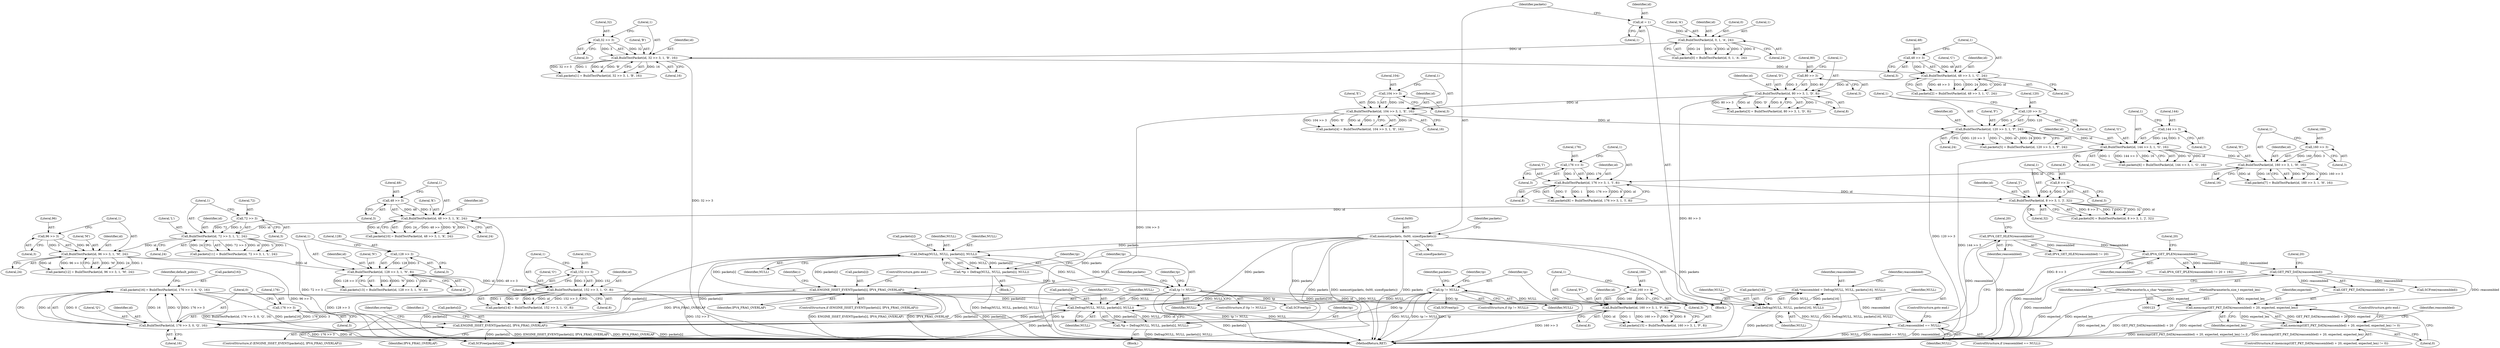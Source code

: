 digraph "0_suricata_4a04f814b15762eb446a5ead4d69d021512df6f8_1@API" {
"1000462" [label="(Call,memcmp(GET_PKT_DATA(reassembled) + 20, expected, expected_len))"];
"1000464" [label="(Call,GET_PKT_DATA(reassembled))"];
"1000453" [label="(Call,IPV4_GET_IPLEN(reassembled))"];
"1000446" [label="(Call,IPV4_GET_HLEN(reassembled))"];
"1000439" [label="(Call,reassembled == NULL)"];
"1000429" [label="(Call,*reassembled = Defrag(NULL, NULL, packets[16], NULL))"];
"1000431" [label="(Call,Defrag(NULL, NULL, packets[16], NULL))"];
"1000407" [label="(Call,tp != NULL)"];
"1000397" [label="(Call,*tp = Defrag(NULL, NULL, packets[i], NULL))"];
"1000399" [label="(Call,Defrag(NULL, NULL, packets[i], NULL))"];
"1000370" [label="(Call,tp != NULL)"];
"1000360" [label="(Call,*tp = Defrag(NULL, NULL, packets[i], NULL))"];
"1000362" [label="(Call,Defrag(NULL, NULL, packets[i], NULL))"];
"1000139" [label="(Call,memset(packets, 0x00, sizeof(packets)))"];
"1000378" [label="(Call,ENGINE_ISSET_EVENT(packets[i], IPV4_FRAG_OVERLAP))"];
"1000415" [label="(Call,ENGINE_ISSET_EVENT(packets[i], IPV4_FRAG_OVERLAP))"];
"1000334" [label="(Call,packets[16] = BuildTestPacket(id, 176 >> 3, 0, 'Q', 16))"];
"1000338" [label="(Call,BuildTestPacket(id, 176 >> 3, 0, 'Q', 16))"];
"1000326" [label="(Call,BuildTestPacket(id, 160 >> 3, 1, 'P', 8))"];
"1000314" [label="(Call,BuildTestPacket(id, 152 >> 3, 1, 'O', 8))"];
"1000302" [label="(Call,BuildTestPacket(id, 128 >> 3, 1, 'N', 8))"];
"1000290" [label="(Call,BuildTestPacket(id, 96 >> 3, 1, 'M', 24))"];
"1000278" [label="(Call,BuildTestPacket(id, 72 >> 3, 1, 'L', 24))"];
"1000266" [label="(Call,BuildTestPacket(id, 48 >> 3, 1, 'K', 24))"];
"1000254" [label="(Call,BuildTestPacket(id, 8 >> 3, 1, 'J', 32))"];
"1000242" [label="(Call,BuildTestPacket(id, 176 >> 3, 1, 'I', 8))"];
"1000230" [label="(Call,BuildTestPacket(id, 160 >> 3, 1, 'H', 16))"];
"1000218" [label="(Call,BuildTestPacket(id, 144 >> 3, 1, 'G', 16))"];
"1000206" [label="(Call,BuildTestPacket(id, 120 >> 3, 1, 'F', 24))"];
"1000194" [label="(Call,BuildTestPacket(id, 104 >> 3, 1, 'E', 16))"];
"1000182" [label="(Call,BuildTestPacket(id, 80 >> 3, 1, 'D', 8))"];
"1000170" [label="(Call,BuildTestPacket(id, 48 >> 3, 1, 'C', 24))"];
"1000158" [label="(Call,BuildTestPacket(id, 32 >> 3, 1, 'B', 16))"];
"1000148" [label="(Call,BuildTestPacket(id, 0, 1, 'A', 24))"];
"1000135" [label="(Call,id = 1)"];
"1000160" [label="(Call,32 >> 3)"];
"1000172" [label="(Call,48 >> 3)"];
"1000184" [label="(Call,80 >> 3)"];
"1000196" [label="(Call,104 >> 3)"];
"1000208" [label="(Call,120 >> 3)"];
"1000220" [label="(Call,144 >> 3)"];
"1000232" [label="(Call,160 >> 3)"];
"1000244" [label="(Call,176 >> 3)"];
"1000256" [label="(Call,8 >> 3)"];
"1000268" [label="(Call,48 >> 3)"];
"1000280" [label="(Call,72 >> 3)"];
"1000292" [label="(Call,96 >> 3)"];
"1000304" [label="(Call,128 >> 3)"];
"1000316" [label="(Call,152 >> 3)"];
"1000328" [label="(Call,160 >> 3)"];
"1000340" [label="(Call,176 >> 3)"];
"1000125" [label="(MethodParameterIn,u_char *expected)"];
"1000126" [label="(MethodParameterIn,size_t expected_len)"];
"1000461" [label="(Call,memcmp(GET_PKT_DATA(reassembled) + 20, expected, expected_len) != 0)"];
"1000249" [label="(Literal,8)"];
"1000365" [label="(Call,packets[i])"];
"1000189" [label="(Literal,8)"];
"1000326" [label="(Call,BuildTestPacket(id, 160 >> 3, 1, 'P', 8))"];
"1000382" [label="(Identifier,IPV4_FRAG_OVERLAP)"];
"1000453" [label="(Call,IPV4_GET_IPLEN(reassembled))"];
"1000274" [label="(Call,packets[11] = BuildTestPacket(id, 72 >> 3, 1, 'L', 24))"];
"1000401" [label="(Identifier,NULL)"];
"1000308" [label="(Literal,'N')"];
"1000199" [label="(Literal,1)"];
"1000464" [label="(Call,GET_PKT_DATA(reassembled))"];
"1000243" [label="(Identifier,id)"];
"1000340" [label="(Call,176 >> 3)"];
"1000469" [label="(Literal,0)"];
"1000235" [label="(Literal,1)"];
"1000197" [label="(Literal,104)"];
"1000298" [label="(Call,packets[13] = BuildTestPacket(id, 128 >> 3, 1, 'N', 8))"];
"1000371" [label="(Identifier,tp)"];
"1000402" [label="(Call,packets[i])"];
"1000375" [label="(Identifier,tp)"];
"1000286" [label="(Call,packets[12] = BuildTestPacket(id, 96 >> 3, 1, 'M', 24))"];
"1000295" [label="(Literal,1)"];
"1000127" [label="(Block,)"];
"1000293" [label="(Literal,96)"];
"1000207" [label="(Identifier,id)"];
"1000362" [label="(Call,Defrag(NULL, NULL, packets[i], NULL))"];
"1000363" [label="(Identifier,NULL)"];
"1000230" [label="(Call,BuildTestPacket(id, 160 >> 3, 1, 'H', 16))"];
"1000304" [label="(Call,128 >> 3)"];
"1000254" [label="(Call,BuildTestPacket(id, 8 >> 3, 1, 'J', 32))"];
"1000137" [label="(Literal,1)"];
"1000176" [label="(Literal,'C')"];
"1000187" [label="(Literal,1)"];
"1000345" [label="(Literal,16)"];
"1000377" [label="(ControlStructure,if (ENGINE_ISSET_EVENT(packets[i], IPV4_FRAG_OVERLAP)))"];
"1000505" [label="(MethodReturn,RET)"];
"1000175" [label="(Literal,1)"];
"1000161" [label="(Literal,32)"];
"1000158" [label="(Call,BuildTestPacket(id, 32 >> 3, 1, 'B', 16))"];
"1000415" [label="(Call,ENGINE_ISSET_EVENT(packets[i], IPV4_FRAG_OVERLAP))"];
"1000360" [label="(Call,*tp = Defrag(NULL, NULL, packets[i], NULL))"];
"1000218" [label="(Call,BuildTestPacket(id, 144 >> 3, 1, 'G', 16))"];
"1000271" [label="(Literal,1)"];
"1000330" [label="(Literal,3)"];
"1000139" [label="(Call,memset(packets, 0x00, sizeof(packets)))"];
"1000154" [label="(Call,packets[1] = BuildTestPacket(id, 32 >> 3, 1, 'B', 16))"];
"1000162" [label="(Literal,3)"];
"1000314" [label="(Call,BuildTestPacket(id, 152 >> 3, 1, 'O', 8))"];
"1000309" [label="(Literal,8)"];
"1000153" [label="(Literal,24)"];
"1000188" [label="(Literal,'D')"];
"1000290" [label="(Call,BuildTestPacket(id, 96 >> 3, 1, 'M', 24))"];
"1000433" [label="(Identifier,NULL)"];
"1000361" [label="(Identifier,tp)"];
"1000285" [label="(Literal,24)"];
"1000226" [label="(Call,packets[7] = BuildTestPacket(id, 160 >> 3, 1, 'H', 16))"];
"1000307" [label="(Literal,1)"];
"1000206" [label="(Call,BuildTestPacket(id, 120 >> 3, 1, 'F', 24))"];
"1000466" [label="(Literal,20)"];
"1000437" [label="(Identifier,NULL)"];
"1000125" [label="(MethodParameterIn,u_char *expected)"];
"1000454" [label="(Identifier,reassembled)"];
"1000302" [label="(Call,BuildTestPacket(id, 128 >> 3, 1, 'N', 8))"];
"1000405" [label="(Identifier,NULL)"];
"1000461" [label="(Call,memcmp(GET_PKT_DATA(reassembled) + 20, expected, expected_len) != 0)"];
"1000182" [label="(Call,BuildTestPacket(id, 80 >> 3, 1, 'D', 8))"];
"1000232" [label="(Call,160 >> 3)"];
"1000136" [label="(Identifier,id)"];
"1000498" [label="(Call,SCFree(packets[i]))"];
"1000297" [label="(Literal,24)"];
"1000144" [label="(Call,packets[0] = BuildTestPacket(id, 0, 1, 'A', 24))"];
"1000266" [label="(Call,BuildTestPacket(id, 48 >> 3, 1, 'K', 24))"];
"1000212" [label="(Literal,'F')"];
"1000174" [label="(Literal,3)"];
"1000256" [label="(Call,8 >> 3)"];
"1000236" [label="(Literal,'H')"];
"1000178" [label="(Call,packets[3] = BuildTestPacket(id, 80 >> 3, 1, 'D', 8))"];
"1000319" [label="(Literal,1)"];
"1000255" [label="(Identifier,id)"];
"1000422" [label="(Identifier,overlap)"];
"1000173" [label="(Literal,48)"];
"1000432" [label="(Identifier,NULL)"];
"1000322" [label="(Call,packets[15] = BuildTestPacket(id, 160 >> 3, 1, 'P', 8))"];
"1000150" [label="(Literal,0)"];
"1000434" [label="(Call,packets[16])"];
"1000370" [label="(Call,tp != NULL)"];
"1000200" [label="(Literal,'E')"];
"1000159" [label="(Identifier,id)"];
"1000165" [label="(Literal,16)"];
"1000246" [label="(Literal,3)"];
"1000238" [label="(Call,packets[8] = BuildTestPacket(id, 176 >> 3, 1, 'I', 8))"];
"1000224" [label="(Literal,'G')"];
"1000231" [label="(Identifier,id)"];
"1000259" [label="(Literal,1)"];
"1000172" [label="(Call,48 >> 3)"];
"1000344" [label="(Literal,'Q')"];
"1000222" [label="(Literal,3)"];
"1000280" [label="(Call,72 >> 3)"];
"1000201" [label="(Literal,16)"];
"1000234" [label="(Literal,3)"];
"1000209" [label="(Literal,120)"];
"1000329" [label="(Literal,160)"];
"1000357" [label="(Identifier,i)"];
"1000164" [label="(Literal,'B')"];
"1000160" [label="(Call,32 >> 3)"];
"1000430" [label="(Identifier,reassembled)"];
"1000126" [label="(MethodParameterIn,size_t expected_len)"];
"1000438" [label="(ControlStructure,if (reassembled == NULL))"];
"1000448" [label="(Literal,20)"];
"1000140" [label="(Identifier,packets)"];
"1000446" [label="(Call,IPV4_GET_HLEN(reassembled))"];
"1000417" [label="(Identifier,packets)"];
"1000292" [label="(Call,96 >> 3)"];
"1000268" [label="(Call,48 >> 3)"];
"1000184" [label="(Call,80 >> 3)"];
"1000142" [label="(Call,sizeof(packets))"];
"1000463" [label="(Call,GET_PKT_DATA(reassembled) + 20)"];
"1000439" [label="(Call,reassembled == NULL)"];
"1000443" [label="(ControlStructure,goto end;)"];
"1000395" [label="(Block,)"];
"1000368" [label="(Identifier,NULL)"];
"1000279" [label="(Identifier,id)"];
"1000244" [label="(Call,176 >> 3)"];
"1000332" [label="(Literal,'P')"];
"1000315" [label="(Identifier,id)"];
"1000237" [label="(Literal,16)"];
"1000151" [label="(Literal,1)"];
"1000221" [label="(Literal,144)"];
"1000166" [label="(Call,packets[2] = BuildTestPacket(id, 48 >> 3, 1, 'C', 24))"];
"1000380" [label="(Identifier,packets)"];
"1000270" [label="(Literal,3)"];
"1000141" [label="(Literal,0x00)"];
"1000431" [label="(Call,Defrag(NULL, NULL, packets[16], NULL))"];
"1000379" [label="(Call,packets[i])"];
"1000407" [label="(Call,tp != NULL)"];
"1000328" [label="(Call,160 >> 3)"];
"1000190" [label="(Call,packets[4] = BuildTestPacket(id, 104 >> 3, 1, 'E', 16))"];
"1000411" [label="(Call,SCFree(tp))"];
"1000408" [label="(Identifier,tp)"];
"1000208" [label="(Call,120 >> 3)"];
"1000186" [label="(Literal,3)"];
"1000320" [label="(Literal,'O')"];
"1000342" [label="(Literal,3)"];
"1000419" [label="(Identifier,IPV4_FRAG_OVERLAP)"];
"1000257" [label="(Literal,8)"];
"1000211" [label="(Literal,1)"];
"1000406" [label="(ControlStructure,if (tp != NULL))"];
"1000272" [label="(Literal,'K')"];
"1000294" [label="(Literal,3)"];
"1000400" [label="(Identifier,NULL)"];
"1000335" [label="(Call,packets[16])"];
"1000198" [label="(Literal,3)"];
"1000310" [label="(Call,packets[14] = BuildTestPacket(id, 152 >> 3, 1, 'O', 8))"];
"1000195" [label="(Identifier,id)"];
"1000183" [label="(Identifier,id)"];
"1000210" [label="(Literal,3)"];
"1000334" [label="(Call,packets[16] = BuildTestPacket(id, 176 >> 3, 0, 'Q', 16))"];
"1000317" [label="(Literal,152)"];
"1000364" [label="(Identifier,NULL)"];
"1000214" [label="(Call,packets[6] = BuildTestPacket(id, 144 >> 3, 1, 'G', 16))"];
"1000185" [label="(Literal,80)"];
"1000177" [label="(Literal,24)"];
"1000233" [label="(Literal,160)"];
"1000296" [label="(Literal,'M')"];
"1000462" [label="(Call,memcmp(GET_PKT_DATA(reassembled) + 20, expected, expected_len))"];
"1000397" [label="(Call,*tp = Defrag(NULL, NULL, packets[i], NULL))"];
"1000316" [label="(Call,152 >> 3)"];
"1000202" [label="(Call,packets[5] = BuildTestPacket(id, 120 >> 3, 1, 'F', 24))"];
"1000171" [label="(Identifier,id)"];
"1000429" [label="(Call,*reassembled = Defrag(NULL, NULL, packets[16], NULL))"];
"1000248" [label="(Literal,'I')"];
"1000460" [label="(ControlStructure,if (memcmp(GET_PKT_DATA(reassembled) + 20, expected, expected_len) != 0))"];
"1000338" [label="(Call,BuildTestPacket(id, 176 >> 3, 0, 'Q', 16))"];
"1000468" [label="(Identifier,expected_len)"];
"1000399" [label="(Call,Defrag(NULL, NULL, packets[i], NULL))"];
"1000146" [label="(Identifier,packets)"];
"1000305" [label="(Literal,128)"];
"1000452" [label="(Call,IPV4_GET_IPLEN(reassembled) != 20 + 192)"];
"1000327" [label="(Identifier,id)"];
"1000456" [label="(Literal,20)"];
"1000343" [label="(Literal,0)"];
"1000471" [label="(ControlStructure,goto end;)"];
"1000283" [label="(Literal,1)"];
"1000247" [label="(Literal,1)"];
"1000394" [label="(Identifier,i)"];
"1000220" [label="(Call,144 >> 3)"];
"1000219" [label="(Identifier,id)"];
"1000267" [label="(Identifier,id)"];
"1000170" [label="(Call,BuildTestPacket(id, 48 >> 3, 1, 'C', 24))"];
"1000291" [label="(Identifier,id)"];
"1000465" [label="(Identifier,reassembled)"];
"1000163" [label="(Literal,1)"];
"1000223" [label="(Literal,1)"];
"1000303" [label="(Identifier,id)"];
"1000278" [label="(Call,BuildTestPacket(id, 72 >> 3, 1, 'L', 24))"];
"1000347" [label="(Identifier,default_policy)"];
"1000242" [label="(Call,BuildTestPacket(id, 176 >> 3, 1, 'I', 8))"];
"1000333" [label="(Literal,8)"];
"1000447" [label="(Identifier,reassembled)"];
"1000194" [label="(Call,BuildTestPacket(id, 104 >> 3, 1, 'E', 16))"];
"1000196" [label="(Call,104 >> 3)"];
"1000225" [label="(Literal,16)"];
"1000369" [label="(ControlStructure,if (tp != NULL))"];
"1000284" [label="(Literal,'L')"];
"1000440" [label="(Identifier,reassembled)"];
"1000213" [label="(Literal,24)"];
"1000258" [label="(Literal,3)"];
"1000135" [label="(Call,id = 1)"];
"1000260" [label="(Literal,'J')"];
"1000398" [label="(Identifier,tp)"];
"1000262" [label="(Call,packets[10] = BuildTestPacket(id, 48 >> 3, 1, 'K', 24))"];
"1000152" [label="(Literal,'A')"];
"1000441" [label="(Identifier,NULL)"];
"1000281" [label="(Literal,72)"];
"1000318" [label="(Literal,3)"];
"1000306" [label="(Literal,3)"];
"1000269" [label="(Literal,48)"];
"1000282" [label="(Literal,3)"];
"1000149" [label="(Identifier,id)"];
"1000339" [label="(Identifier,id)"];
"1000467" [label="(Identifier,expected)"];
"1000273" [label="(Literal,24)"];
"1000378" [label="(Call,ENGINE_ISSET_EVENT(packets[i], IPV4_FRAG_OVERLAP))"];
"1000358" [label="(Block,)"];
"1000472" [label="(Call,SCFree(reassembled))"];
"1000445" [label="(Call,IPV4_GET_HLEN(reassembled) != 20)"];
"1000372" [label="(Identifier,NULL)"];
"1000414" [label="(ControlStructure,if (ENGINE_ISSET_EVENT(packets[i], IPV4_FRAG_OVERLAP)))"];
"1000261" [label="(Literal,32)"];
"1000321" [label="(Literal,8)"];
"1000341" [label="(Literal,176)"];
"1000245" [label="(Literal,176)"];
"1000384" [label="(ControlStructure,goto end;)"];
"1000250" [label="(Call,packets[9] = BuildTestPacket(id, 8 >> 3, 1, 'J', 32))"];
"1000148" [label="(Call,BuildTestPacket(id, 0, 1, 'A', 24))"];
"1000331" [label="(Literal,1)"];
"1000416" [label="(Call,packets[i])"];
"1000412" [label="(Identifier,tp)"];
"1000473" [label="(Identifier,reassembled)"];
"1000409" [label="(Identifier,NULL)"];
"1000374" [label="(Call,SCFree(tp))"];
"1000462" -> "1000461"  [label="AST: "];
"1000462" -> "1000468"  [label="CFG: "];
"1000463" -> "1000462"  [label="AST: "];
"1000467" -> "1000462"  [label="AST: "];
"1000468" -> "1000462"  [label="AST: "];
"1000469" -> "1000462"  [label="CFG: "];
"1000462" -> "1000505"  [label="DDG: expected_len"];
"1000462" -> "1000505"  [label="DDG: GET_PKT_DATA(reassembled) + 20"];
"1000462" -> "1000505"  [label="DDG: expected"];
"1000462" -> "1000461"  [label="DDG: GET_PKT_DATA(reassembled) + 20"];
"1000462" -> "1000461"  [label="DDG: expected"];
"1000462" -> "1000461"  [label="DDG: expected_len"];
"1000464" -> "1000462"  [label="DDG: reassembled"];
"1000125" -> "1000462"  [label="DDG: expected"];
"1000126" -> "1000462"  [label="DDG: expected_len"];
"1000464" -> "1000463"  [label="AST: "];
"1000464" -> "1000465"  [label="CFG: "];
"1000465" -> "1000464"  [label="AST: "];
"1000466" -> "1000464"  [label="CFG: "];
"1000464" -> "1000505"  [label="DDG: reassembled"];
"1000464" -> "1000463"  [label="DDG: reassembled"];
"1000453" -> "1000464"  [label="DDG: reassembled"];
"1000464" -> "1000472"  [label="DDG: reassembled"];
"1000453" -> "1000452"  [label="AST: "];
"1000453" -> "1000454"  [label="CFG: "];
"1000454" -> "1000453"  [label="AST: "];
"1000456" -> "1000453"  [label="CFG: "];
"1000453" -> "1000505"  [label="DDG: reassembled"];
"1000453" -> "1000452"  [label="DDG: reassembled"];
"1000446" -> "1000453"  [label="DDG: reassembled"];
"1000446" -> "1000445"  [label="AST: "];
"1000446" -> "1000447"  [label="CFG: "];
"1000447" -> "1000446"  [label="AST: "];
"1000448" -> "1000446"  [label="CFG: "];
"1000446" -> "1000505"  [label="DDG: reassembled"];
"1000446" -> "1000445"  [label="DDG: reassembled"];
"1000439" -> "1000446"  [label="DDG: reassembled"];
"1000439" -> "1000438"  [label="AST: "];
"1000439" -> "1000441"  [label="CFG: "];
"1000440" -> "1000439"  [label="AST: "];
"1000441" -> "1000439"  [label="AST: "];
"1000443" -> "1000439"  [label="CFG: "];
"1000447" -> "1000439"  [label="CFG: "];
"1000439" -> "1000505"  [label="DDG: reassembled"];
"1000439" -> "1000505"  [label="DDG: NULL"];
"1000439" -> "1000505"  [label="DDG: reassembled == NULL"];
"1000429" -> "1000439"  [label="DDG: reassembled"];
"1000431" -> "1000439"  [label="DDG: NULL"];
"1000429" -> "1000127"  [label="AST: "];
"1000429" -> "1000431"  [label="CFG: "];
"1000430" -> "1000429"  [label="AST: "];
"1000431" -> "1000429"  [label="AST: "];
"1000440" -> "1000429"  [label="CFG: "];
"1000429" -> "1000505"  [label="DDG: Defrag(NULL, NULL, packets[16], NULL)"];
"1000431" -> "1000429"  [label="DDG: NULL"];
"1000431" -> "1000429"  [label="DDG: packets[16]"];
"1000431" -> "1000437"  [label="CFG: "];
"1000432" -> "1000431"  [label="AST: "];
"1000433" -> "1000431"  [label="AST: "];
"1000434" -> "1000431"  [label="AST: "];
"1000437" -> "1000431"  [label="AST: "];
"1000431" -> "1000505"  [label="DDG: packets[16]"];
"1000407" -> "1000431"  [label="DDG: NULL"];
"1000370" -> "1000431"  [label="DDG: NULL"];
"1000139" -> "1000431"  [label="DDG: packets"];
"1000334" -> "1000431"  [label="DDG: packets[16]"];
"1000407" -> "1000406"  [label="AST: "];
"1000407" -> "1000409"  [label="CFG: "];
"1000408" -> "1000407"  [label="AST: "];
"1000409" -> "1000407"  [label="AST: "];
"1000412" -> "1000407"  [label="CFG: "];
"1000417" -> "1000407"  [label="CFG: "];
"1000407" -> "1000505"  [label="DDG: NULL"];
"1000407" -> "1000505"  [label="DDG: tp != NULL"];
"1000407" -> "1000505"  [label="DDG: tp"];
"1000407" -> "1000399"  [label="DDG: NULL"];
"1000397" -> "1000407"  [label="DDG: tp"];
"1000399" -> "1000407"  [label="DDG: NULL"];
"1000407" -> "1000411"  [label="DDG: tp"];
"1000397" -> "1000395"  [label="AST: "];
"1000397" -> "1000399"  [label="CFG: "];
"1000398" -> "1000397"  [label="AST: "];
"1000399" -> "1000397"  [label="AST: "];
"1000408" -> "1000397"  [label="CFG: "];
"1000397" -> "1000505"  [label="DDG: Defrag(NULL, NULL, packets[i], NULL)"];
"1000399" -> "1000397"  [label="DDG: NULL"];
"1000399" -> "1000397"  [label="DDG: packets[i]"];
"1000399" -> "1000405"  [label="CFG: "];
"1000400" -> "1000399"  [label="AST: "];
"1000401" -> "1000399"  [label="AST: "];
"1000402" -> "1000399"  [label="AST: "];
"1000405" -> "1000399"  [label="AST: "];
"1000399" -> "1000505"  [label="DDG: packets[i]"];
"1000370" -> "1000399"  [label="DDG: NULL"];
"1000139" -> "1000399"  [label="DDG: packets"];
"1000378" -> "1000399"  [label="DDG: packets[i]"];
"1000415" -> "1000399"  [label="DDG: packets[i]"];
"1000399" -> "1000415"  [label="DDG: packets[i]"];
"1000399" -> "1000498"  [label="DDG: packets[i]"];
"1000370" -> "1000369"  [label="AST: "];
"1000370" -> "1000372"  [label="CFG: "];
"1000371" -> "1000370"  [label="AST: "];
"1000372" -> "1000370"  [label="AST: "];
"1000375" -> "1000370"  [label="CFG: "];
"1000380" -> "1000370"  [label="CFG: "];
"1000370" -> "1000505"  [label="DDG: tp != NULL"];
"1000370" -> "1000505"  [label="DDG: NULL"];
"1000370" -> "1000505"  [label="DDG: tp"];
"1000370" -> "1000362"  [label="DDG: NULL"];
"1000360" -> "1000370"  [label="DDG: tp"];
"1000362" -> "1000370"  [label="DDG: NULL"];
"1000370" -> "1000374"  [label="DDG: tp"];
"1000360" -> "1000358"  [label="AST: "];
"1000360" -> "1000362"  [label="CFG: "];
"1000361" -> "1000360"  [label="AST: "];
"1000362" -> "1000360"  [label="AST: "];
"1000371" -> "1000360"  [label="CFG: "];
"1000360" -> "1000505"  [label="DDG: Defrag(NULL, NULL, packets[i], NULL)"];
"1000362" -> "1000360"  [label="DDG: NULL"];
"1000362" -> "1000360"  [label="DDG: packets[i]"];
"1000362" -> "1000368"  [label="CFG: "];
"1000363" -> "1000362"  [label="AST: "];
"1000364" -> "1000362"  [label="AST: "];
"1000365" -> "1000362"  [label="AST: "];
"1000368" -> "1000362"  [label="AST: "];
"1000362" -> "1000505"  [label="DDG: packets[i]"];
"1000139" -> "1000362"  [label="DDG: packets"];
"1000378" -> "1000362"  [label="DDG: packets[i]"];
"1000362" -> "1000378"  [label="DDG: packets[i]"];
"1000362" -> "1000498"  [label="DDG: packets[i]"];
"1000139" -> "1000127"  [label="AST: "];
"1000139" -> "1000142"  [label="CFG: "];
"1000140" -> "1000139"  [label="AST: "];
"1000141" -> "1000139"  [label="AST: "];
"1000142" -> "1000139"  [label="AST: "];
"1000146" -> "1000139"  [label="CFG: "];
"1000139" -> "1000505"  [label="DDG: memset(packets, 0x00, sizeof(packets))"];
"1000139" -> "1000505"  [label="DDG: packets"];
"1000139" -> "1000378"  [label="DDG: packets"];
"1000139" -> "1000415"  [label="DDG: packets"];
"1000139" -> "1000498"  [label="DDG: packets"];
"1000378" -> "1000377"  [label="AST: "];
"1000378" -> "1000382"  [label="CFG: "];
"1000379" -> "1000378"  [label="AST: "];
"1000382" -> "1000378"  [label="AST: "];
"1000384" -> "1000378"  [label="CFG: "];
"1000357" -> "1000378"  [label="CFG: "];
"1000378" -> "1000505"  [label="DDG: packets[i]"];
"1000378" -> "1000505"  [label="DDG: ENGINE_ISSET_EVENT(packets[i], IPV4_FRAG_OVERLAP)"];
"1000378" -> "1000505"  [label="DDG: IPV4_FRAG_OVERLAP"];
"1000378" -> "1000415"  [label="DDG: IPV4_FRAG_OVERLAP"];
"1000378" -> "1000498"  [label="DDG: packets[i]"];
"1000415" -> "1000414"  [label="AST: "];
"1000415" -> "1000419"  [label="CFG: "];
"1000416" -> "1000415"  [label="AST: "];
"1000419" -> "1000415"  [label="AST: "];
"1000422" -> "1000415"  [label="CFG: "];
"1000394" -> "1000415"  [label="CFG: "];
"1000415" -> "1000505"  [label="DDG: packets[i]"];
"1000415" -> "1000505"  [label="DDG: ENGINE_ISSET_EVENT(packets[i], IPV4_FRAG_OVERLAP)"];
"1000415" -> "1000505"  [label="DDG: IPV4_FRAG_OVERLAP"];
"1000415" -> "1000498"  [label="DDG: packets[i]"];
"1000334" -> "1000127"  [label="AST: "];
"1000334" -> "1000338"  [label="CFG: "];
"1000335" -> "1000334"  [label="AST: "];
"1000338" -> "1000334"  [label="AST: "];
"1000347" -> "1000334"  [label="CFG: "];
"1000334" -> "1000505"  [label="DDG: BuildTestPacket(id, 176 >> 3, 0, 'Q', 16)"];
"1000334" -> "1000505"  [label="DDG: packets[16]"];
"1000338" -> "1000334"  [label="DDG: 0"];
"1000338" -> "1000334"  [label="DDG: 16"];
"1000338" -> "1000334"  [label="DDG: 'Q'"];
"1000338" -> "1000334"  [label="DDG: 176 >> 3"];
"1000338" -> "1000334"  [label="DDG: id"];
"1000338" -> "1000345"  [label="CFG: "];
"1000339" -> "1000338"  [label="AST: "];
"1000340" -> "1000338"  [label="AST: "];
"1000343" -> "1000338"  [label="AST: "];
"1000344" -> "1000338"  [label="AST: "];
"1000345" -> "1000338"  [label="AST: "];
"1000338" -> "1000505"  [label="DDG: id"];
"1000338" -> "1000505"  [label="DDG: 176 >> 3"];
"1000326" -> "1000338"  [label="DDG: id"];
"1000340" -> "1000338"  [label="DDG: 176"];
"1000340" -> "1000338"  [label="DDG: 3"];
"1000326" -> "1000322"  [label="AST: "];
"1000326" -> "1000333"  [label="CFG: "];
"1000327" -> "1000326"  [label="AST: "];
"1000328" -> "1000326"  [label="AST: "];
"1000331" -> "1000326"  [label="AST: "];
"1000332" -> "1000326"  [label="AST: "];
"1000333" -> "1000326"  [label="AST: "];
"1000322" -> "1000326"  [label="CFG: "];
"1000326" -> "1000505"  [label="DDG: 160 >> 3"];
"1000326" -> "1000322"  [label="DDG: id"];
"1000326" -> "1000322"  [label="DDG: 1"];
"1000326" -> "1000322"  [label="DDG: 160 >> 3"];
"1000326" -> "1000322"  [label="DDG: 'P'"];
"1000326" -> "1000322"  [label="DDG: 8"];
"1000314" -> "1000326"  [label="DDG: id"];
"1000328" -> "1000326"  [label="DDG: 160"];
"1000328" -> "1000326"  [label="DDG: 3"];
"1000314" -> "1000310"  [label="AST: "];
"1000314" -> "1000321"  [label="CFG: "];
"1000315" -> "1000314"  [label="AST: "];
"1000316" -> "1000314"  [label="AST: "];
"1000319" -> "1000314"  [label="AST: "];
"1000320" -> "1000314"  [label="AST: "];
"1000321" -> "1000314"  [label="AST: "];
"1000310" -> "1000314"  [label="CFG: "];
"1000314" -> "1000505"  [label="DDG: 152 >> 3"];
"1000314" -> "1000310"  [label="DDG: 1"];
"1000314" -> "1000310"  [label="DDG: 'O'"];
"1000314" -> "1000310"  [label="DDG: 8"];
"1000314" -> "1000310"  [label="DDG: 152 >> 3"];
"1000314" -> "1000310"  [label="DDG: id"];
"1000302" -> "1000314"  [label="DDG: id"];
"1000316" -> "1000314"  [label="DDG: 152"];
"1000316" -> "1000314"  [label="DDG: 3"];
"1000302" -> "1000298"  [label="AST: "];
"1000302" -> "1000309"  [label="CFG: "];
"1000303" -> "1000302"  [label="AST: "];
"1000304" -> "1000302"  [label="AST: "];
"1000307" -> "1000302"  [label="AST: "];
"1000308" -> "1000302"  [label="AST: "];
"1000309" -> "1000302"  [label="AST: "];
"1000298" -> "1000302"  [label="CFG: "];
"1000302" -> "1000505"  [label="DDG: 128 >> 3"];
"1000302" -> "1000298"  [label="DDG: 8"];
"1000302" -> "1000298"  [label="DDG: 'N'"];
"1000302" -> "1000298"  [label="DDG: 1"];
"1000302" -> "1000298"  [label="DDG: id"];
"1000302" -> "1000298"  [label="DDG: 128 >> 3"];
"1000290" -> "1000302"  [label="DDG: id"];
"1000304" -> "1000302"  [label="DDG: 128"];
"1000304" -> "1000302"  [label="DDG: 3"];
"1000290" -> "1000286"  [label="AST: "];
"1000290" -> "1000297"  [label="CFG: "];
"1000291" -> "1000290"  [label="AST: "];
"1000292" -> "1000290"  [label="AST: "];
"1000295" -> "1000290"  [label="AST: "];
"1000296" -> "1000290"  [label="AST: "];
"1000297" -> "1000290"  [label="AST: "];
"1000286" -> "1000290"  [label="CFG: "];
"1000290" -> "1000505"  [label="DDG: 96 >> 3"];
"1000290" -> "1000286"  [label="DDG: 'M'"];
"1000290" -> "1000286"  [label="DDG: 24"];
"1000290" -> "1000286"  [label="DDG: 1"];
"1000290" -> "1000286"  [label="DDG: id"];
"1000290" -> "1000286"  [label="DDG: 96 >> 3"];
"1000278" -> "1000290"  [label="DDG: id"];
"1000292" -> "1000290"  [label="DDG: 96"];
"1000292" -> "1000290"  [label="DDG: 3"];
"1000278" -> "1000274"  [label="AST: "];
"1000278" -> "1000285"  [label="CFG: "];
"1000279" -> "1000278"  [label="AST: "];
"1000280" -> "1000278"  [label="AST: "];
"1000283" -> "1000278"  [label="AST: "];
"1000284" -> "1000278"  [label="AST: "];
"1000285" -> "1000278"  [label="AST: "];
"1000274" -> "1000278"  [label="CFG: "];
"1000278" -> "1000505"  [label="DDG: 72 >> 3"];
"1000278" -> "1000274"  [label="DDG: 72 >> 3"];
"1000278" -> "1000274"  [label="DDG: id"];
"1000278" -> "1000274"  [label="DDG: 'L'"];
"1000278" -> "1000274"  [label="DDG: 1"];
"1000278" -> "1000274"  [label="DDG: 24"];
"1000266" -> "1000278"  [label="DDG: id"];
"1000280" -> "1000278"  [label="DDG: 72"];
"1000280" -> "1000278"  [label="DDG: 3"];
"1000266" -> "1000262"  [label="AST: "];
"1000266" -> "1000273"  [label="CFG: "];
"1000267" -> "1000266"  [label="AST: "];
"1000268" -> "1000266"  [label="AST: "];
"1000271" -> "1000266"  [label="AST: "];
"1000272" -> "1000266"  [label="AST: "];
"1000273" -> "1000266"  [label="AST: "];
"1000262" -> "1000266"  [label="CFG: "];
"1000266" -> "1000505"  [label="DDG: 48 >> 3"];
"1000266" -> "1000262"  [label="DDG: 24"];
"1000266" -> "1000262"  [label="DDG: 48 >> 3"];
"1000266" -> "1000262"  [label="DDG: 'K'"];
"1000266" -> "1000262"  [label="DDG: 1"];
"1000266" -> "1000262"  [label="DDG: id"];
"1000254" -> "1000266"  [label="DDG: id"];
"1000268" -> "1000266"  [label="DDG: 48"];
"1000268" -> "1000266"  [label="DDG: 3"];
"1000254" -> "1000250"  [label="AST: "];
"1000254" -> "1000261"  [label="CFG: "];
"1000255" -> "1000254"  [label="AST: "];
"1000256" -> "1000254"  [label="AST: "];
"1000259" -> "1000254"  [label="AST: "];
"1000260" -> "1000254"  [label="AST: "];
"1000261" -> "1000254"  [label="AST: "];
"1000250" -> "1000254"  [label="CFG: "];
"1000254" -> "1000505"  [label="DDG: 8 >> 3"];
"1000254" -> "1000250"  [label="DDG: 8 >> 3"];
"1000254" -> "1000250"  [label="DDG: 1"];
"1000254" -> "1000250"  [label="DDG: 'J'"];
"1000254" -> "1000250"  [label="DDG: 32"];
"1000254" -> "1000250"  [label="DDG: id"];
"1000242" -> "1000254"  [label="DDG: id"];
"1000256" -> "1000254"  [label="DDG: 8"];
"1000256" -> "1000254"  [label="DDG: 3"];
"1000242" -> "1000238"  [label="AST: "];
"1000242" -> "1000249"  [label="CFG: "];
"1000243" -> "1000242"  [label="AST: "];
"1000244" -> "1000242"  [label="AST: "];
"1000247" -> "1000242"  [label="AST: "];
"1000248" -> "1000242"  [label="AST: "];
"1000249" -> "1000242"  [label="AST: "];
"1000238" -> "1000242"  [label="CFG: "];
"1000242" -> "1000238"  [label="DDG: 'I'"];
"1000242" -> "1000238"  [label="DDG: 1"];
"1000242" -> "1000238"  [label="DDG: 176 >> 3"];
"1000242" -> "1000238"  [label="DDG: 8"];
"1000242" -> "1000238"  [label="DDG: id"];
"1000230" -> "1000242"  [label="DDG: id"];
"1000244" -> "1000242"  [label="DDG: 176"];
"1000244" -> "1000242"  [label="DDG: 3"];
"1000230" -> "1000226"  [label="AST: "];
"1000230" -> "1000237"  [label="CFG: "];
"1000231" -> "1000230"  [label="AST: "];
"1000232" -> "1000230"  [label="AST: "];
"1000235" -> "1000230"  [label="AST: "];
"1000236" -> "1000230"  [label="AST: "];
"1000237" -> "1000230"  [label="AST: "];
"1000226" -> "1000230"  [label="CFG: "];
"1000230" -> "1000226"  [label="DDG: 'H'"];
"1000230" -> "1000226"  [label="DDG: 1"];
"1000230" -> "1000226"  [label="DDG: 160 >> 3"];
"1000230" -> "1000226"  [label="DDG: id"];
"1000230" -> "1000226"  [label="DDG: 16"];
"1000218" -> "1000230"  [label="DDG: id"];
"1000232" -> "1000230"  [label="DDG: 160"];
"1000232" -> "1000230"  [label="DDG: 3"];
"1000218" -> "1000214"  [label="AST: "];
"1000218" -> "1000225"  [label="CFG: "];
"1000219" -> "1000218"  [label="AST: "];
"1000220" -> "1000218"  [label="AST: "];
"1000223" -> "1000218"  [label="AST: "];
"1000224" -> "1000218"  [label="AST: "];
"1000225" -> "1000218"  [label="AST: "];
"1000214" -> "1000218"  [label="CFG: "];
"1000218" -> "1000505"  [label="DDG: 144 >> 3"];
"1000218" -> "1000214"  [label="DDG: 'G'"];
"1000218" -> "1000214"  [label="DDG: id"];
"1000218" -> "1000214"  [label="DDG: 1"];
"1000218" -> "1000214"  [label="DDG: 144 >> 3"];
"1000218" -> "1000214"  [label="DDG: 16"];
"1000206" -> "1000218"  [label="DDG: id"];
"1000220" -> "1000218"  [label="DDG: 144"];
"1000220" -> "1000218"  [label="DDG: 3"];
"1000206" -> "1000202"  [label="AST: "];
"1000206" -> "1000213"  [label="CFG: "];
"1000207" -> "1000206"  [label="AST: "];
"1000208" -> "1000206"  [label="AST: "];
"1000211" -> "1000206"  [label="AST: "];
"1000212" -> "1000206"  [label="AST: "];
"1000213" -> "1000206"  [label="AST: "];
"1000202" -> "1000206"  [label="CFG: "];
"1000206" -> "1000505"  [label="DDG: 120 >> 3"];
"1000206" -> "1000202"  [label="DDG: 120 >> 3"];
"1000206" -> "1000202"  [label="DDG: 1"];
"1000206" -> "1000202"  [label="DDG: id"];
"1000206" -> "1000202"  [label="DDG: 24"];
"1000206" -> "1000202"  [label="DDG: 'F'"];
"1000194" -> "1000206"  [label="DDG: id"];
"1000208" -> "1000206"  [label="DDG: 120"];
"1000208" -> "1000206"  [label="DDG: 3"];
"1000194" -> "1000190"  [label="AST: "];
"1000194" -> "1000201"  [label="CFG: "];
"1000195" -> "1000194"  [label="AST: "];
"1000196" -> "1000194"  [label="AST: "];
"1000199" -> "1000194"  [label="AST: "];
"1000200" -> "1000194"  [label="AST: "];
"1000201" -> "1000194"  [label="AST: "];
"1000190" -> "1000194"  [label="CFG: "];
"1000194" -> "1000505"  [label="DDG: 104 >> 3"];
"1000194" -> "1000190"  [label="DDG: 16"];
"1000194" -> "1000190"  [label="DDG: 104 >> 3"];
"1000194" -> "1000190"  [label="DDG: 'E'"];
"1000194" -> "1000190"  [label="DDG: id"];
"1000194" -> "1000190"  [label="DDG: 1"];
"1000182" -> "1000194"  [label="DDG: id"];
"1000196" -> "1000194"  [label="DDG: 104"];
"1000196" -> "1000194"  [label="DDG: 3"];
"1000182" -> "1000178"  [label="AST: "];
"1000182" -> "1000189"  [label="CFG: "];
"1000183" -> "1000182"  [label="AST: "];
"1000184" -> "1000182"  [label="AST: "];
"1000187" -> "1000182"  [label="AST: "];
"1000188" -> "1000182"  [label="AST: "];
"1000189" -> "1000182"  [label="AST: "];
"1000178" -> "1000182"  [label="CFG: "];
"1000182" -> "1000505"  [label="DDG: 80 >> 3"];
"1000182" -> "1000178"  [label="DDG: 1"];
"1000182" -> "1000178"  [label="DDG: 80 >> 3"];
"1000182" -> "1000178"  [label="DDG: id"];
"1000182" -> "1000178"  [label="DDG: 'D'"];
"1000182" -> "1000178"  [label="DDG: 8"];
"1000170" -> "1000182"  [label="DDG: id"];
"1000184" -> "1000182"  [label="DDG: 80"];
"1000184" -> "1000182"  [label="DDG: 3"];
"1000170" -> "1000166"  [label="AST: "];
"1000170" -> "1000177"  [label="CFG: "];
"1000171" -> "1000170"  [label="AST: "];
"1000172" -> "1000170"  [label="AST: "];
"1000175" -> "1000170"  [label="AST: "];
"1000176" -> "1000170"  [label="AST: "];
"1000177" -> "1000170"  [label="AST: "];
"1000166" -> "1000170"  [label="CFG: "];
"1000170" -> "1000166"  [label="DDG: 48 >> 3"];
"1000170" -> "1000166"  [label="DDG: 1"];
"1000170" -> "1000166"  [label="DDG: 24"];
"1000170" -> "1000166"  [label="DDG: 'C'"];
"1000170" -> "1000166"  [label="DDG: id"];
"1000158" -> "1000170"  [label="DDG: id"];
"1000172" -> "1000170"  [label="DDG: 48"];
"1000172" -> "1000170"  [label="DDG: 3"];
"1000158" -> "1000154"  [label="AST: "];
"1000158" -> "1000165"  [label="CFG: "];
"1000159" -> "1000158"  [label="AST: "];
"1000160" -> "1000158"  [label="AST: "];
"1000163" -> "1000158"  [label="AST: "];
"1000164" -> "1000158"  [label="AST: "];
"1000165" -> "1000158"  [label="AST: "];
"1000154" -> "1000158"  [label="CFG: "];
"1000158" -> "1000505"  [label="DDG: 32 >> 3"];
"1000158" -> "1000154"  [label="DDG: 16"];
"1000158" -> "1000154"  [label="DDG: 32 >> 3"];
"1000158" -> "1000154"  [label="DDG: 1"];
"1000158" -> "1000154"  [label="DDG: id"];
"1000158" -> "1000154"  [label="DDG: 'B'"];
"1000148" -> "1000158"  [label="DDG: id"];
"1000160" -> "1000158"  [label="DDG: 32"];
"1000160" -> "1000158"  [label="DDG: 3"];
"1000148" -> "1000144"  [label="AST: "];
"1000148" -> "1000153"  [label="CFG: "];
"1000149" -> "1000148"  [label="AST: "];
"1000150" -> "1000148"  [label="AST: "];
"1000151" -> "1000148"  [label="AST: "];
"1000152" -> "1000148"  [label="AST: "];
"1000153" -> "1000148"  [label="AST: "];
"1000144" -> "1000148"  [label="CFG: "];
"1000148" -> "1000144"  [label="DDG: 24"];
"1000148" -> "1000144"  [label="DDG: 'A'"];
"1000148" -> "1000144"  [label="DDG: id"];
"1000148" -> "1000144"  [label="DDG: 1"];
"1000148" -> "1000144"  [label="DDG: 0"];
"1000135" -> "1000148"  [label="DDG: id"];
"1000135" -> "1000127"  [label="AST: "];
"1000135" -> "1000137"  [label="CFG: "];
"1000136" -> "1000135"  [label="AST: "];
"1000137" -> "1000135"  [label="AST: "];
"1000140" -> "1000135"  [label="CFG: "];
"1000160" -> "1000162"  [label="CFG: "];
"1000161" -> "1000160"  [label="AST: "];
"1000162" -> "1000160"  [label="AST: "];
"1000163" -> "1000160"  [label="CFG: "];
"1000172" -> "1000174"  [label="CFG: "];
"1000173" -> "1000172"  [label="AST: "];
"1000174" -> "1000172"  [label="AST: "];
"1000175" -> "1000172"  [label="CFG: "];
"1000184" -> "1000186"  [label="CFG: "];
"1000185" -> "1000184"  [label="AST: "];
"1000186" -> "1000184"  [label="AST: "];
"1000187" -> "1000184"  [label="CFG: "];
"1000196" -> "1000198"  [label="CFG: "];
"1000197" -> "1000196"  [label="AST: "];
"1000198" -> "1000196"  [label="AST: "];
"1000199" -> "1000196"  [label="CFG: "];
"1000208" -> "1000210"  [label="CFG: "];
"1000209" -> "1000208"  [label="AST: "];
"1000210" -> "1000208"  [label="AST: "];
"1000211" -> "1000208"  [label="CFG: "];
"1000220" -> "1000222"  [label="CFG: "];
"1000221" -> "1000220"  [label="AST: "];
"1000222" -> "1000220"  [label="AST: "];
"1000223" -> "1000220"  [label="CFG: "];
"1000232" -> "1000234"  [label="CFG: "];
"1000233" -> "1000232"  [label="AST: "];
"1000234" -> "1000232"  [label="AST: "];
"1000235" -> "1000232"  [label="CFG: "];
"1000244" -> "1000246"  [label="CFG: "];
"1000245" -> "1000244"  [label="AST: "];
"1000246" -> "1000244"  [label="AST: "];
"1000247" -> "1000244"  [label="CFG: "];
"1000256" -> "1000258"  [label="CFG: "];
"1000257" -> "1000256"  [label="AST: "];
"1000258" -> "1000256"  [label="AST: "];
"1000259" -> "1000256"  [label="CFG: "];
"1000268" -> "1000270"  [label="CFG: "];
"1000269" -> "1000268"  [label="AST: "];
"1000270" -> "1000268"  [label="AST: "];
"1000271" -> "1000268"  [label="CFG: "];
"1000280" -> "1000282"  [label="CFG: "];
"1000281" -> "1000280"  [label="AST: "];
"1000282" -> "1000280"  [label="AST: "];
"1000283" -> "1000280"  [label="CFG: "];
"1000292" -> "1000294"  [label="CFG: "];
"1000293" -> "1000292"  [label="AST: "];
"1000294" -> "1000292"  [label="AST: "];
"1000295" -> "1000292"  [label="CFG: "];
"1000304" -> "1000306"  [label="CFG: "];
"1000305" -> "1000304"  [label="AST: "];
"1000306" -> "1000304"  [label="AST: "];
"1000307" -> "1000304"  [label="CFG: "];
"1000316" -> "1000318"  [label="CFG: "];
"1000317" -> "1000316"  [label="AST: "];
"1000318" -> "1000316"  [label="AST: "];
"1000319" -> "1000316"  [label="CFG: "];
"1000328" -> "1000330"  [label="CFG: "];
"1000329" -> "1000328"  [label="AST: "];
"1000330" -> "1000328"  [label="AST: "];
"1000331" -> "1000328"  [label="CFG: "];
"1000340" -> "1000342"  [label="CFG: "];
"1000341" -> "1000340"  [label="AST: "];
"1000342" -> "1000340"  [label="AST: "];
"1000343" -> "1000340"  [label="CFG: "];
"1000125" -> "1000123"  [label="AST: "];
"1000125" -> "1000505"  [label="DDG: expected"];
"1000126" -> "1000123"  [label="AST: "];
"1000126" -> "1000505"  [label="DDG: expected_len"];
"1000461" -> "1000460"  [label="AST: "];
"1000461" -> "1000469"  [label="CFG: "];
"1000469" -> "1000461"  [label="AST: "];
"1000471" -> "1000461"  [label="CFG: "];
"1000473" -> "1000461"  [label="CFG: "];
"1000461" -> "1000505"  [label="DDG: memcmp(GET_PKT_DATA(reassembled) + 20, expected, expected_len) != 0"];
"1000461" -> "1000505"  [label="DDG: memcmp(GET_PKT_DATA(reassembled) + 20, expected, expected_len)"];
}
